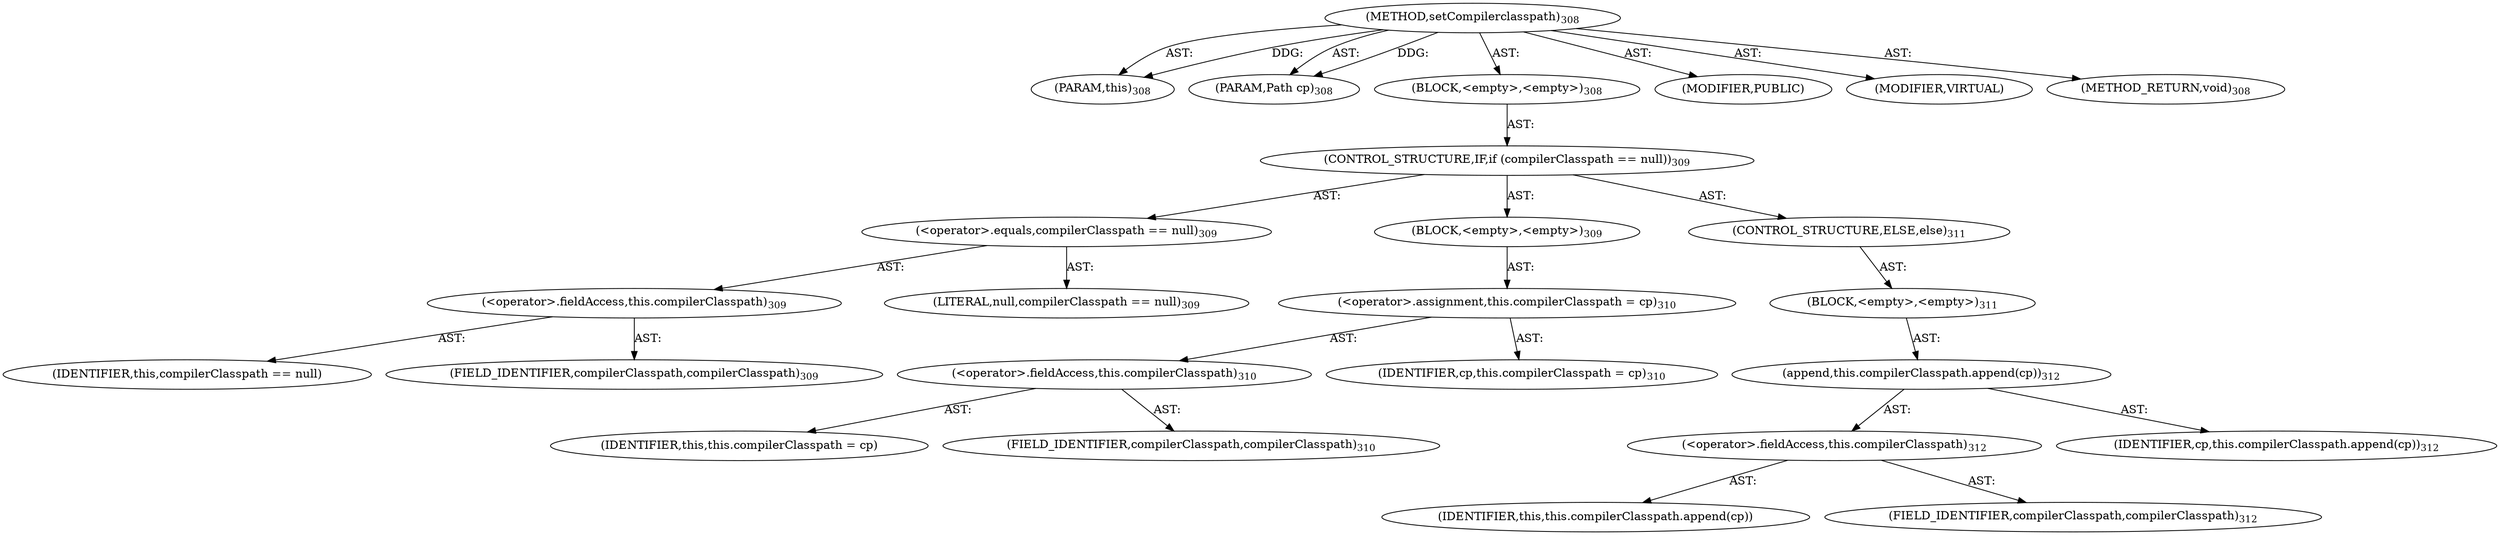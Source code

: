 digraph "setCompilerclasspath" {  
"111669149718" [label = <(METHOD,setCompilerclasspath)<SUB>308</SUB>> ]
"115964117037" [label = <(PARAM,this)<SUB>308</SUB>> ]
"115964117038" [label = <(PARAM,Path cp)<SUB>308</SUB>> ]
"25769803803" [label = <(BLOCK,&lt;empty&gt;,&lt;empty&gt;)<SUB>308</SUB>> ]
"47244640261" [label = <(CONTROL_STRUCTURE,IF,if (compilerClasspath == null))<SUB>309</SUB>> ]
"30064771122" [label = <(&lt;operator&gt;.equals,compilerClasspath == null)<SUB>309</SUB>> ]
"30064771123" [label = <(&lt;operator&gt;.fieldAccess,this.compilerClasspath)<SUB>309</SUB>> ]
"68719476815" [label = <(IDENTIFIER,this,compilerClasspath == null)> ]
"55834574876" [label = <(FIELD_IDENTIFIER,compilerClasspath,compilerClasspath)<SUB>309</SUB>> ]
"90194313220" [label = <(LITERAL,null,compilerClasspath == null)<SUB>309</SUB>> ]
"25769803804" [label = <(BLOCK,&lt;empty&gt;,&lt;empty&gt;)<SUB>309</SUB>> ]
"30064771124" [label = <(&lt;operator&gt;.assignment,this.compilerClasspath = cp)<SUB>310</SUB>> ]
"30064771125" [label = <(&lt;operator&gt;.fieldAccess,this.compilerClasspath)<SUB>310</SUB>> ]
"68719476816" [label = <(IDENTIFIER,this,this.compilerClasspath = cp)> ]
"55834574877" [label = <(FIELD_IDENTIFIER,compilerClasspath,compilerClasspath)<SUB>310</SUB>> ]
"68719476817" [label = <(IDENTIFIER,cp,this.compilerClasspath = cp)<SUB>310</SUB>> ]
"47244640262" [label = <(CONTROL_STRUCTURE,ELSE,else)<SUB>311</SUB>> ]
"25769803805" [label = <(BLOCK,&lt;empty&gt;,&lt;empty&gt;)<SUB>311</SUB>> ]
"30064771126" [label = <(append,this.compilerClasspath.append(cp))<SUB>312</SUB>> ]
"30064771127" [label = <(&lt;operator&gt;.fieldAccess,this.compilerClasspath)<SUB>312</SUB>> ]
"68719476818" [label = <(IDENTIFIER,this,this.compilerClasspath.append(cp))> ]
"55834574878" [label = <(FIELD_IDENTIFIER,compilerClasspath,compilerClasspath)<SUB>312</SUB>> ]
"68719476819" [label = <(IDENTIFIER,cp,this.compilerClasspath.append(cp))<SUB>312</SUB>> ]
"133143986237" [label = <(MODIFIER,PUBLIC)> ]
"133143986238" [label = <(MODIFIER,VIRTUAL)> ]
"128849018902" [label = <(METHOD_RETURN,void)<SUB>308</SUB>> ]
  "111669149718" -> "115964117037"  [ label = "AST: "] 
  "111669149718" -> "115964117038"  [ label = "AST: "] 
  "111669149718" -> "25769803803"  [ label = "AST: "] 
  "111669149718" -> "133143986237"  [ label = "AST: "] 
  "111669149718" -> "133143986238"  [ label = "AST: "] 
  "111669149718" -> "128849018902"  [ label = "AST: "] 
  "25769803803" -> "47244640261"  [ label = "AST: "] 
  "47244640261" -> "30064771122"  [ label = "AST: "] 
  "47244640261" -> "25769803804"  [ label = "AST: "] 
  "47244640261" -> "47244640262"  [ label = "AST: "] 
  "30064771122" -> "30064771123"  [ label = "AST: "] 
  "30064771122" -> "90194313220"  [ label = "AST: "] 
  "30064771123" -> "68719476815"  [ label = "AST: "] 
  "30064771123" -> "55834574876"  [ label = "AST: "] 
  "25769803804" -> "30064771124"  [ label = "AST: "] 
  "30064771124" -> "30064771125"  [ label = "AST: "] 
  "30064771124" -> "68719476817"  [ label = "AST: "] 
  "30064771125" -> "68719476816"  [ label = "AST: "] 
  "30064771125" -> "55834574877"  [ label = "AST: "] 
  "47244640262" -> "25769803805"  [ label = "AST: "] 
  "25769803805" -> "30064771126"  [ label = "AST: "] 
  "30064771126" -> "30064771127"  [ label = "AST: "] 
  "30064771126" -> "68719476819"  [ label = "AST: "] 
  "30064771127" -> "68719476818"  [ label = "AST: "] 
  "30064771127" -> "55834574878"  [ label = "AST: "] 
  "111669149718" -> "115964117037"  [ label = "DDG: "] 
  "111669149718" -> "115964117038"  [ label = "DDG: "] 
}
